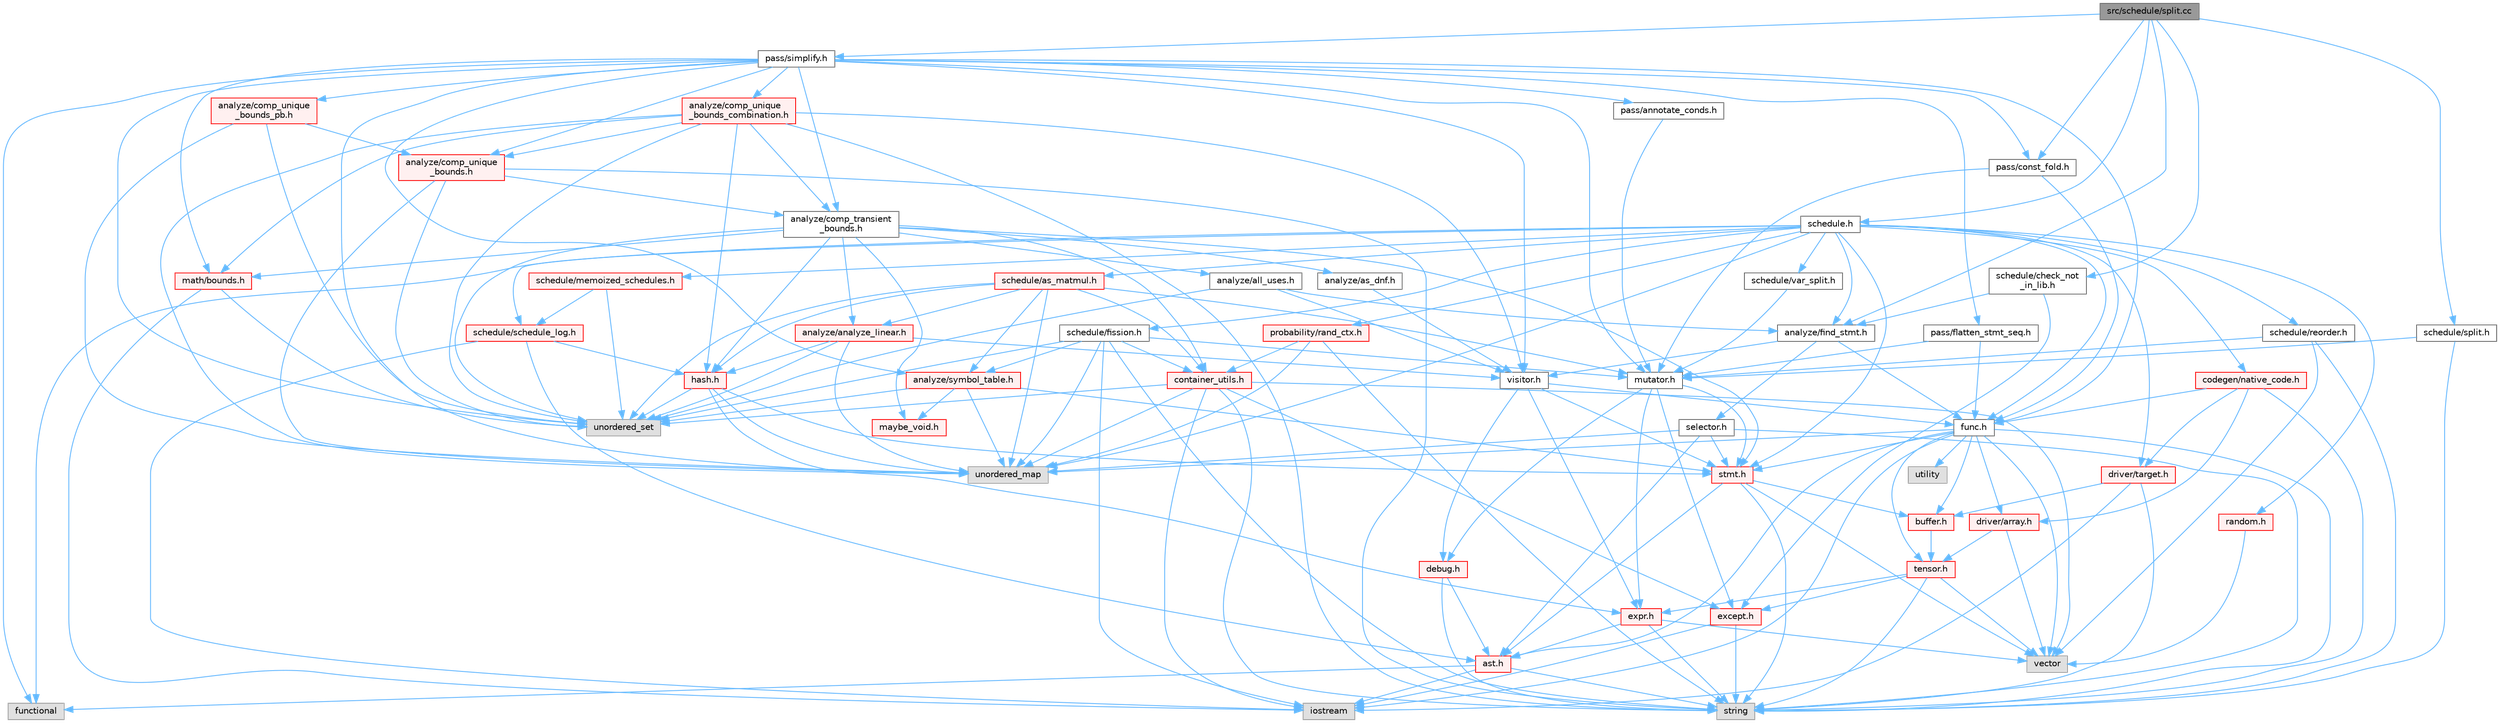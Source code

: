 digraph "src/schedule/split.cc"
{
 // LATEX_PDF_SIZE
  bgcolor="transparent";
  edge [fontname=Helvetica,fontsize=10,labelfontname=Helvetica,labelfontsize=10];
  node [fontname=Helvetica,fontsize=10,shape=box,height=0.2,width=0.4];
  Node1 [label="src/schedule/split.cc",height=0.2,width=0.4,color="gray40", fillcolor="grey60", style="filled", fontcolor="black",tooltip=" "];
  Node1 -> Node2 [color="steelblue1",style="solid"];
  Node2 [label="analyze/find_stmt.h",height=0.2,width=0.4,color="grey40", fillcolor="white", style="filled",URL="$find__stmt_8h.html",tooltip=" "];
  Node2 -> Node3 [color="steelblue1",style="solid"];
  Node3 [label="func.h",height=0.2,width=0.4,color="grey40", fillcolor="white", style="filled",URL="$func_8h.html",tooltip=" "];
  Node3 -> Node4 [color="steelblue1",style="solid"];
  Node4 [label="iostream",height=0.2,width=0.4,color="grey60", fillcolor="#E0E0E0", style="filled",tooltip=" "];
  Node3 -> Node5 [color="steelblue1",style="solid"];
  Node5 [label="string",height=0.2,width=0.4,color="grey60", fillcolor="#E0E0E0", style="filled",tooltip=" "];
  Node3 -> Node6 [color="steelblue1",style="solid"];
  Node6 [label="unordered_map",height=0.2,width=0.4,color="grey60", fillcolor="#E0E0E0", style="filled",tooltip=" "];
  Node3 -> Node7 [color="steelblue1",style="solid"];
  Node7 [label="utility",height=0.2,width=0.4,color="grey60", fillcolor="#E0E0E0", style="filled",tooltip=" "];
  Node3 -> Node8 [color="steelblue1",style="solid"];
  Node8 [label="vector",height=0.2,width=0.4,color="grey60", fillcolor="#E0E0E0", style="filled",tooltip=" "];
  Node3 -> Node9 [color="steelblue1",style="solid"];
  Node9 [label="ast.h",height=0.2,width=0.4,color="red", fillcolor="#FFF0F0", style="filled",URL="$ast_8h.html",tooltip=" "];
  Node9 -> Node11 [color="steelblue1",style="solid"];
  Node11 [label="functional",height=0.2,width=0.4,color="grey60", fillcolor="#E0E0E0", style="filled",tooltip=" "];
  Node9 -> Node4 [color="steelblue1",style="solid"];
  Node9 -> Node5 [color="steelblue1",style="solid"];
  Node3 -> Node39 [color="steelblue1",style="solid"];
  Node39 [label="buffer.h",height=0.2,width=0.4,color="red", fillcolor="#FFF0F0", style="filled",URL="$buffer_8h.html",tooltip=" "];
  Node39 -> Node40 [color="steelblue1",style="solid"];
  Node40 [label="tensor.h",height=0.2,width=0.4,color="red", fillcolor="#FFF0F0", style="filled",URL="$tensor_8h.html",tooltip=" "];
  Node40 -> Node5 [color="steelblue1",style="solid"];
  Node40 -> Node8 [color="steelblue1",style="solid"];
  Node40 -> Node25 [color="steelblue1",style="solid"];
  Node25 [label="except.h",height=0.2,width=0.4,color="red", fillcolor="#FFF0F0", style="filled",URL="$except_8h.html",tooltip=" "];
  Node25 -> Node4 [color="steelblue1",style="solid"];
  Node25 -> Node5 [color="steelblue1",style="solid"];
  Node40 -> Node41 [color="steelblue1",style="solid"];
  Node41 [label="expr.h",height=0.2,width=0.4,color="red", fillcolor="#FFF0F0", style="filled",URL="$expr_8h.html",tooltip=" "];
  Node41 -> Node5 [color="steelblue1",style="solid"];
  Node41 -> Node8 [color="steelblue1",style="solid"];
  Node41 -> Node9 [color="steelblue1",style="solid"];
  Node3 -> Node44 [color="steelblue1",style="solid"];
  Node44 [label="driver/array.h",height=0.2,width=0.4,color="red", fillcolor="#FFF0F0", style="filled",URL="$array_8h.html",tooltip=" "];
  Node44 -> Node8 [color="steelblue1",style="solid"];
  Node44 -> Node40 [color="steelblue1",style="solid"];
  Node3 -> Node48 [color="steelblue1",style="solid"];
  Node48 [label="stmt.h",height=0.2,width=0.4,color="red", fillcolor="#FFF0F0", style="filled",URL="$stmt_8h.html",tooltip=" "];
  Node48 -> Node5 [color="steelblue1",style="solid"];
  Node48 -> Node8 [color="steelblue1",style="solid"];
  Node48 -> Node9 [color="steelblue1",style="solid"];
  Node48 -> Node39 [color="steelblue1",style="solid"];
  Node3 -> Node40 [color="steelblue1",style="solid"];
  Node2 -> Node54 [color="steelblue1",style="solid"];
  Node54 [label="selector.h",height=0.2,width=0.4,color="grey40", fillcolor="white", style="filled",URL="$selector_8h.html",tooltip=" "];
  Node54 -> Node5 [color="steelblue1",style="solid"];
  Node54 -> Node6 [color="steelblue1",style="solid"];
  Node54 -> Node9 [color="steelblue1",style="solid"];
  Node54 -> Node48 [color="steelblue1",style="solid"];
  Node2 -> Node55 [color="steelblue1",style="solid"];
  Node55 [label="visitor.h",height=0.2,width=0.4,color="grey40", fillcolor="white", style="filled",URL="$visitor_8h.html",tooltip=" "];
  Node55 -> Node56 [color="steelblue1",style="solid"];
  Node56 [label="debug.h",height=0.2,width=0.4,color="red", fillcolor="#FFF0F0", style="filled",URL="$debug_8h.html",tooltip=" "];
  Node56 -> Node5 [color="steelblue1",style="solid"];
  Node56 -> Node9 [color="steelblue1",style="solid"];
  Node55 -> Node41 [color="steelblue1",style="solid"];
  Node55 -> Node3 [color="steelblue1",style="solid"];
  Node55 -> Node48 [color="steelblue1",style="solid"];
  Node1 -> Node60 [color="steelblue1",style="solid"];
  Node60 [label="pass/const_fold.h",height=0.2,width=0.4,color="grey40", fillcolor="white", style="filled",URL="$const__fold_8h.html",tooltip=" "];
  Node60 -> Node3 [color="steelblue1",style="solid"];
  Node60 -> Node61 [color="steelblue1",style="solid"];
  Node61 [label="mutator.h",height=0.2,width=0.4,color="grey40", fillcolor="white", style="filled",URL="$mutator_8h.html",tooltip=" "];
  Node61 -> Node56 [color="steelblue1",style="solid"];
  Node61 -> Node25 [color="steelblue1",style="solid"];
  Node61 -> Node41 [color="steelblue1",style="solid"];
  Node61 -> Node48 [color="steelblue1",style="solid"];
  Node1 -> Node62 [color="steelblue1",style="solid"];
  Node62 [label="pass/simplify.h",height=0.2,width=0.4,color="grey40", fillcolor="white", style="filled",URL="$simplify_8h.html",tooltip=" "];
  Node62 -> Node11 [color="steelblue1",style="solid"];
  Node62 -> Node6 [color="steelblue1",style="solid"];
  Node62 -> Node17 [color="steelblue1",style="solid"];
  Node17 [label="unordered_set",height=0.2,width=0.4,color="grey60", fillcolor="#E0E0E0", style="filled",tooltip=" "];
  Node62 -> Node63 [color="steelblue1",style="solid"];
  Node63 [label="analyze/comp_transient\l_bounds.h",height=0.2,width=0.4,color="grey40", fillcolor="white", style="filled",URL="$comp__transient__bounds_8h.html",tooltip=" "];
  Node63 -> Node17 [color="steelblue1",style="solid"];
  Node63 -> Node64 [color="steelblue1",style="solid"];
  Node64 [label="analyze/all_uses.h",height=0.2,width=0.4,color="grey40", fillcolor="white", style="filled",URL="$all__uses_8h.html",tooltip=" "];
  Node64 -> Node17 [color="steelblue1",style="solid"];
  Node64 -> Node2 [color="steelblue1",style="solid"];
  Node64 -> Node55 [color="steelblue1",style="solid"];
  Node63 -> Node65 [color="steelblue1",style="solid"];
  Node65 [label="analyze/analyze_linear.h",height=0.2,width=0.4,color="red", fillcolor="#FFF0F0", style="filled",URL="$analyze__linear_8h.html",tooltip=" "];
  Node65 -> Node6 [color="steelblue1",style="solid"];
  Node65 -> Node17 [color="steelblue1",style="solid"];
  Node65 -> Node66 [color="steelblue1",style="solid"];
  Node66 [label="hash.h",height=0.2,width=0.4,color="red", fillcolor="#FFF0F0", style="filled",URL="$hash_8h.html",tooltip=" "];
  Node66 -> Node6 [color="steelblue1",style="solid"];
  Node66 -> Node17 [color="steelblue1",style="solid"];
  Node66 -> Node41 [color="steelblue1",style="solid"];
  Node66 -> Node48 [color="steelblue1",style="solid"];
  Node65 -> Node55 [color="steelblue1",style="solid"];
  Node63 -> Node68 [color="steelblue1",style="solid"];
  Node68 [label="analyze/as_dnf.h",height=0.2,width=0.4,color="grey40", fillcolor="white", style="filled",URL="$as__dnf_8h.html",tooltip=" "];
  Node68 -> Node55 [color="steelblue1",style="solid"];
  Node63 -> Node32 [color="steelblue1",style="solid"];
  Node32 [label="container_utils.h",height=0.2,width=0.4,color="red", fillcolor="#FFF0F0", style="filled",URL="$container__utils_8h.html",tooltip=" "];
  Node32 -> Node4 [color="steelblue1",style="solid"];
  Node32 -> Node5 [color="steelblue1",style="solid"];
  Node32 -> Node6 [color="steelblue1",style="solid"];
  Node32 -> Node17 [color="steelblue1",style="solid"];
  Node32 -> Node8 [color="steelblue1",style="solid"];
  Node32 -> Node25 [color="steelblue1",style="solid"];
  Node63 -> Node66 [color="steelblue1",style="solid"];
  Node63 -> Node69 [color="steelblue1",style="solid"];
  Node69 [label="math/bounds.h",height=0.2,width=0.4,color="red", fillcolor="#FFF0F0", style="filled",URL="$bounds_8h.html",tooltip=" "];
  Node69 -> Node4 [color="steelblue1",style="solid"];
  Node69 -> Node17 [color="steelblue1",style="solid"];
  Node63 -> Node73 [color="steelblue1",style="solid"];
  Node73 [label="maybe_void.h",height=0.2,width=0.4,color="red", fillcolor="#FFF0F0", style="filled",URL="$maybe__void_8h.html",tooltip=" "];
  Node63 -> Node48 [color="steelblue1",style="solid"];
  Node62 -> Node74 [color="steelblue1",style="solid"];
  Node74 [label="analyze/comp_unique\l_bounds.h",height=0.2,width=0.4,color="red", fillcolor="#FFF0F0", style="filled",URL="$comp__unique__bounds_8h.html",tooltip=" "];
  Node74 -> Node5 [color="steelblue1",style="solid"];
  Node74 -> Node6 [color="steelblue1",style="solid"];
  Node74 -> Node17 [color="steelblue1",style="solid"];
  Node74 -> Node63 [color="steelblue1",style="solid"];
  Node62 -> Node75 [color="steelblue1",style="solid"];
  Node75 [label="analyze/comp_unique\l_bounds_combination.h",height=0.2,width=0.4,color="red", fillcolor="#FFF0F0", style="filled",URL="$comp__unique__bounds__combination_8h.html",tooltip=" "];
  Node75 -> Node5 [color="steelblue1",style="solid"];
  Node75 -> Node6 [color="steelblue1",style="solid"];
  Node75 -> Node17 [color="steelblue1",style="solid"];
  Node75 -> Node63 [color="steelblue1",style="solid"];
  Node75 -> Node74 [color="steelblue1",style="solid"];
  Node75 -> Node66 [color="steelblue1",style="solid"];
  Node75 -> Node69 [color="steelblue1",style="solid"];
  Node75 -> Node55 [color="steelblue1",style="solid"];
  Node62 -> Node76 [color="steelblue1",style="solid"];
  Node76 [label="analyze/comp_unique\l_bounds_pb.h",height=0.2,width=0.4,color="red", fillcolor="#FFF0F0", style="filled",URL="$comp__unique__bounds__pb_8h.html",tooltip=" "];
  Node76 -> Node6 [color="steelblue1",style="solid"];
  Node76 -> Node17 [color="steelblue1",style="solid"];
  Node76 -> Node74 [color="steelblue1",style="solid"];
  Node62 -> Node78 [color="steelblue1",style="solid"];
  Node78 [label="analyze/symbol_table.h",height=0.2,width=0.4,color="red", fillcolor="#FFF0F0", style="filled",URL="$symbol__table_8h.html",tooltip=" "];
  Node78 -> Node6 [color="steelblue1",style="solid"];
  Node78 -> Node17 [color="steelblue1",style="solid"];
  Node78 -> Node73 [color="steelblue1",style="solid"];
  Node78 -> Node48 [color="steelblue1",style="solid"];
  Node62 -> Node3 [color="steelblue1",style="solid"];
  Node62 -> Node69 [color="steelblue1",style="solid"];
  Node62 -> Node61 [color="steelblue1",style="solid"];
  Node62 -> Node96 [color="steelblue1",style="solid"];
  Node96 [label="pass/annotate_conds.h",height=0.2,width=0.4,color="grey40", fillcolor="white", style="filled",URL="$annotate__conds_8h.html",tooltip=" "];
  Node96 -> Node61 [color="steelblue1",style="solid"];
  Node62 -> Node60 [color="steelblue1",style="solid"];
  Node62 -> Node97 [color="steelblue1",style="solid"];
  Node97 [label="pass/flatten_stmt_seq.h",height=0.2,width=0.4,color="grey40", fillcolor="white", style="filled",URL="$flatten__stmt__seq_8h.html",tooltip=" "];
  Node97 -> Node3 [color="steelblue1",style="solid"];
  Node97 -> Node61 [color="steelblue1",style="solid"];
  Node62 -> Node55 [color="steelblue1",style="solid"];
  Node1 -> Node98 [color="steelblue1",style="solid"];
  Node98 [label="schedule.h",height=0.2,width=0.4,color="grey40", fillcolor="white", style="filled",URL="$schedule_8h.html",tooltip=" "];
  Node98 -> Node11 [color="steelblue1",style="solid"];
  Node98 -> Node6 [color="steelblue1",style="solid"];
  Node98 -> Node2 [color="steelblue1",style="solid"];
  Node98 -> Node99 [color="steelblue1",style="solid"];
  Node99 [label="codegen/native_code.h",height=0.2,width=0.4,color="red", fillcolor="#FFF0F0", style="filled",URL="$native__code_8h.html",tooltip=" "];
  Node99 -> Node5 [color="steelblue1",style="solid"];
  Node99 -> Node44 [color="steelblue1",style="solid"];
  Node99 -> Node46 [color="steelblue1",style="solid"];
  Node46 [label="driver/target.h",height=0.2,width=0.4,color="red", fillcolor="#FFF0F0", style="filled",URL="$target_8h.html",tooltip=" "];
  Node46 -> Node4 [color="steelblue1",style="solid"];
  Node46 -> Node5 [color="steelblue1",style="solid"];
  Node46 -> Node39 [color="steelblue1",style="solid"];
  Node99 -> Node3 [color="steelblue1",style="solid"];
  Node98 -> Node46 [color="steelblue1",style="solid"];
  Node98 -> Node3 [color="steelblue1",style="solid"];
  Node98 -> Node100 [color="steelblue1",style="solid"];
  Node100 [label="probability/rand_ctx.h",height=0.2,width=0.4,color="red", fillcolor="#FFF0F0", style="filled",URL="$rand__ctx_8h.html",tooltip=" "];
  Node100 -> Node5 [color="steelblue1",style="solid"];
  Node100 -> Node6 [color="steelblue1",style="solid"];
  Node100 -> Node32 [color="steelblue1",style="solid"];
  Node98 -> Node109 [color="steelblue1",style="solid"];
  Node109 [label="random.h",height=0.2,width=0.4,color="red", fillcolor="#FFF0F0", style="filled",URL="$random_8h.html",tooltip=" "];
  Node109 -> Node8 [color="steelblue1",style="solid"];
  Node98 -> Node110 [color="steelblue1",style="solid"];
  Node110 [label="schedule/as_matmul.h",height=0.2,width=0.4,color="red", fillcolor="#FFF0F0", style="filled",URL="$as__matmul_8h.html",tooltip=" "];
  Node110 -> Node6 [color="steelblue1",style="solid"];
  Node110 -> Node17 [color="steelblue1",style="solid"];
  Node110 -> Node65 [color="steelblue1",style="solid"];
  Node110 -> Node78 [color="steelblue1",style="solid"];
  Node110 -> Node32 [color="steelblue1",style="solid"];
  Node110 -> Node66 [color="steelblue1",style="solid"];
  Node110 -> Node61 [color="steelblue1",style="solid"];
  Node98 -> Node112 [color="steelblue1",style="solid"];
  Node112 [label="schedule/fission.h",height=0.2,width=0.4,color="grey40", fillcolor="white", style="filled",URL="$fission_8h.html",tooltip=" "];
  Node112 -> Node4 [color="steelblue1",style="solid"];
  Node112 -> Node5 [color="steelblue1",style="solid"];
  Node112 -> Node6 [color="steelblue1",style="solid"];
  Node112 -> Node17 [color="steelblue1",style="solid"];
  Node112 -> Node78 [color="steelblue1",style="solid"];
  Node112 -> Node32 [color="steelblue1",style="solid"];
  Node112 -> Node61 [color="steelblue1",style="solid"];
  Node98 -> Node113 [color="steelblue1",style="solid"];
  Node113 [label="schedule/memoized_schedules.h",height=0.2,width=0.4,color="red", fillcolor="#FFF0F0", style="filled",URL="$memoized__schedules_8h.html",tooltip=" "];
  Node113 -> Node17 [color="steelblue1",style="solid"];
  Node113 -> Node114 [color="steelblue1",style="solid"];
  Node114 [label="schedule/schedule_log.h",height=0.2,width=0.4,color="red", fillcolor="#FFF0F0", style="filled",URL="$schedule__log_8h.html",tooltip=" "];
  Node114 -> Node4 [color="steelblue1",style="solid"];
  Node114 -> Node9 [color="steelblue1",style="solid"];
  Node114 -> Node66 [color="steelblue1",style="solid"];
  Node98 -> Node116 [color="steelblue1",style="solid"];
  Node116 [label="schedule/reorder.h",height=0.2,width=0.4,color="grey40", fillcolor="white", style="filled",URL="$reorder_8h.html",tooltip=" "];
  Node116 -> Node5 [color="steelblue1",style="solid"];
  Node116 -> Node8 [color="steelblue1",style="solid"];
  Node116 -> Node61 [color="steelblue1",style="solid"];
  Node98 -> Node114 [color="steelblue1",style="solid"];
  Node98 -> Node117 [color="steelblue1",style="solid"];
  Node117 [label="schedule/var_split.h",height=0.2,width=0.4,color="grey40", fillcolor="white", style="filled",URL="$var__split_8h.html",tooltip=" "];
  Node117 -> Node61 [color="steelblue1",style="solid"];
  Node98 -> Node48 [color="steelblue1",style="solid"];
  Node1 -> Node118 [color="steelblue1",style="solid"];
  Node118 [label="schedule/check_not\l_in_lib.h",height=0.2,width=0.4,color="grey40", fillcolor="white", style="filled",URL="$check__not__in__lib_8h.html",tooltip=" "];
  Node118 -> Node2 [color="steelblue1",style="solid"];
  Node118 -> Node25 [color="steelblue1",style="solid"];
  Node1 -> Node119 [color="steelblue1",style="solid"];
  Node119 [label="schedule/split.h",height=0.2,width=0.4,color="grey40", fillcolor="white", style="filled",URL="$split_8h.html",tooltip=" "];
  Node119 -> Node5 [color="steelblue1",style="solid"];
  Node119 -> Node61 [color="steelblue1",style="solid"];
}
